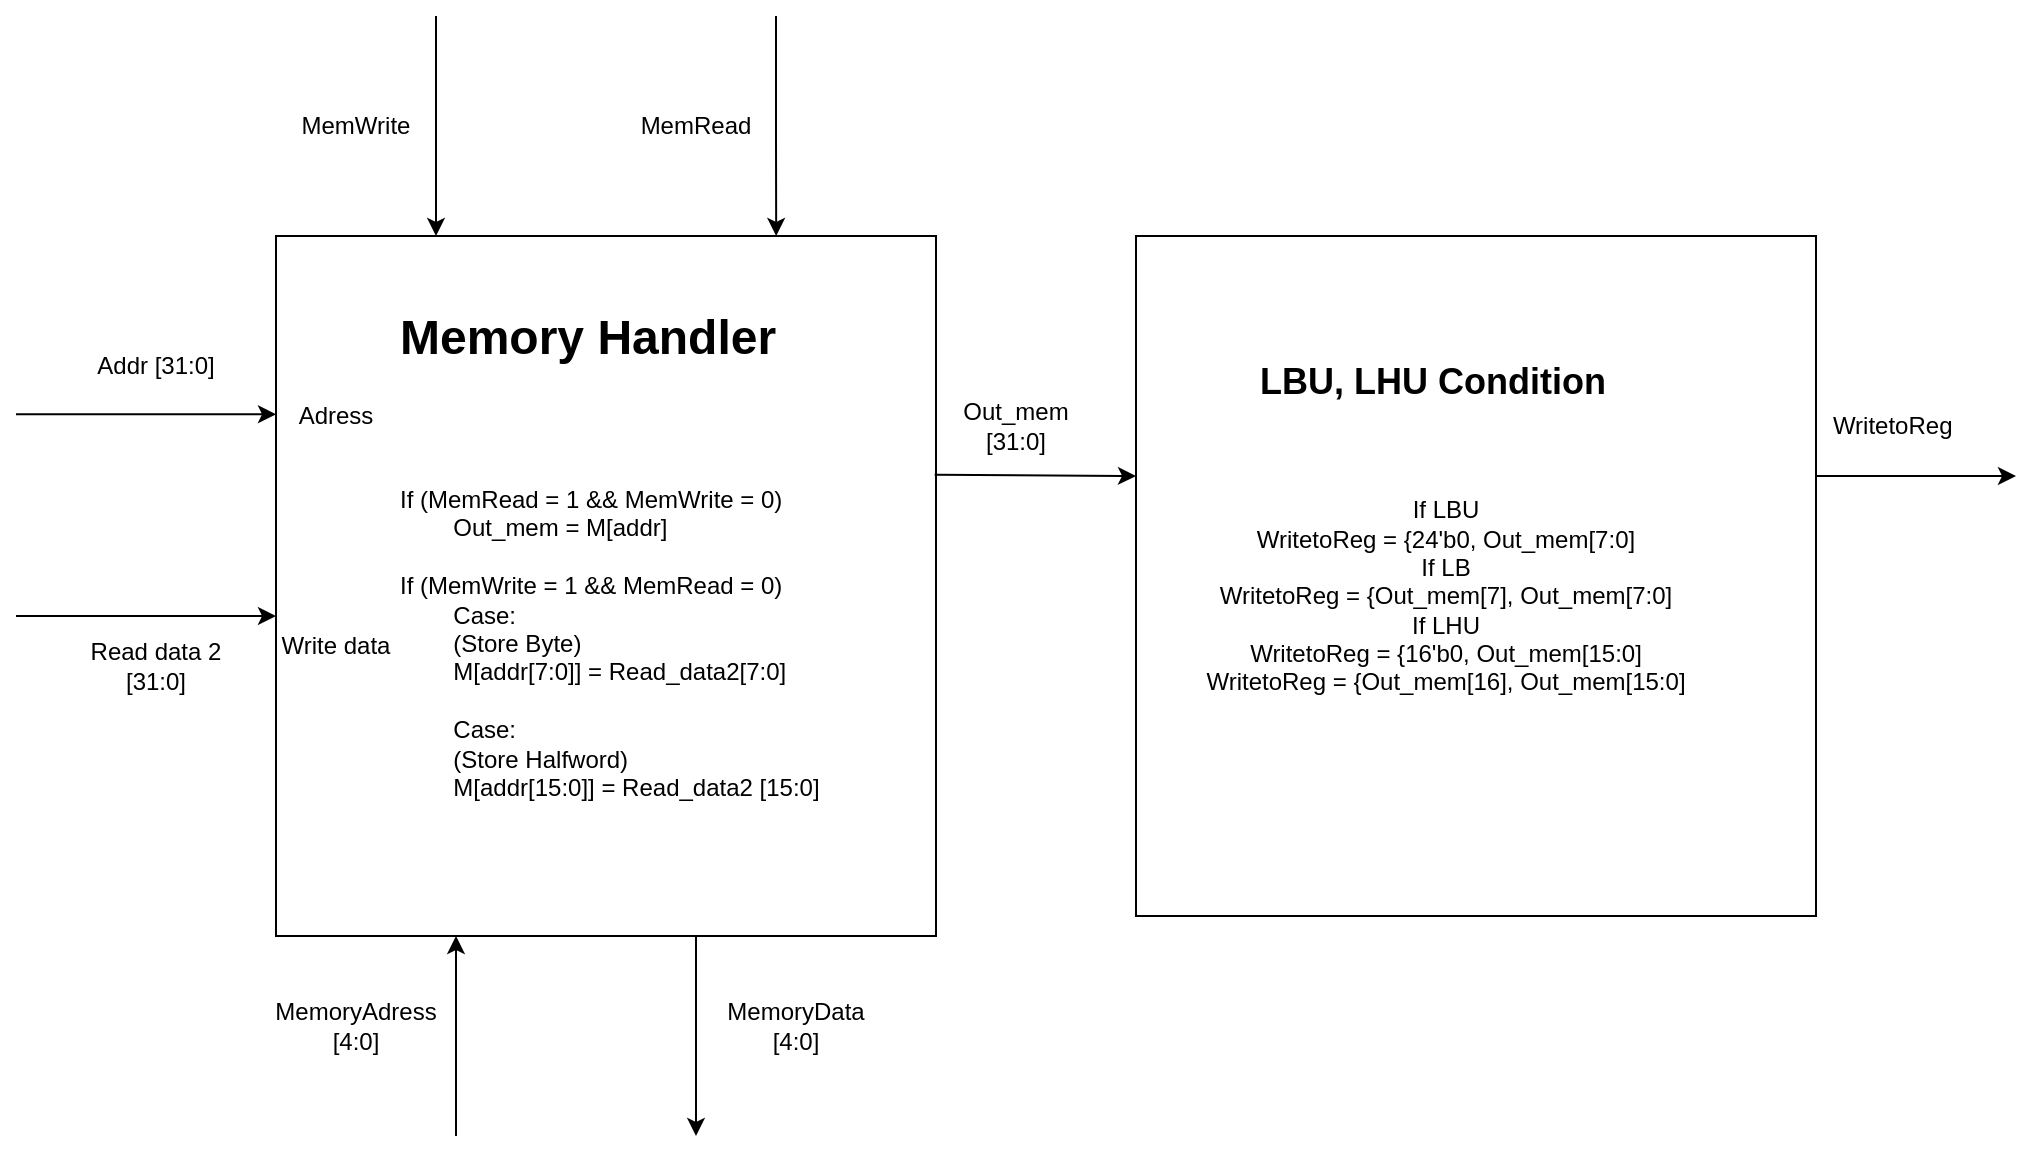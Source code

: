 <mxfile version="24.5.5" type="github">
  <diagram name="Trang-1" id="H_r4qNMvlrrulFxureWI">
    <mxGraphModel dx="1604" dy="756" grid="1" gridSize="10" guides="1" tooltips="1" connect="1" arrows="1" fold="1" page="1" pageScale="1" pageWidth="827" pageHeight="1169" math="0" shadow="0">
      <root>
        <mxCell id="0" />
        <mxCell id="1" parent="0" />
        <mxCell id="SlMsK9wnepzmydgbSHyS-1" value="" style="rounded=0;whiteSpace=wrap;html=1;" parent="1" vertex="1">
          <mxGeometry x="250" y="190" width="330" height="350" as="geometry" />
        </mxCell>
        <mxCell id="SlMsK9wnepzmydgbSHyS-2" value="" style="endArrow=classic;html=1;rounded=0;entryX=-0.006;entryY=0.804;entryDx=0;entryDy=0;entryPerimeter=0;" parent="1" edge="1">
          <mxGeometry width="50" height="50" relative="1" as="geometry">
            <mxPoint x="120" y="380" as="sourcePoint" />
            <mxPoint x="250.0" y="380.0" as="targetPoint" />
          </mxGeometry>
        </mxCell>
        <mxCell id="SlMsK9wnepzmydgbSHyS-3" value="Read data 2 [31:0]" style="text;html=1;align=center;verticalAlign=middle;whiteSpace=wrap;rounded=0;" parent="1" vertex="1">
          <mxGeometry x="150" y="390" width="80" height="30" as="geometry" />
        </mxCell>
        <mxCell id="SlMsK9wnepzmydgbSHyS-4" value="" style="endArrow=classic;html=1;rounded=0;" parent="1" edge="1">
          <mxGeometry width="50" height="50" relative="1" as="geometry">
            <mxPoint x="120" y="279.13" as="sourcePoint" />
            <mxPoint x="250" y="279.13" as="targetPoint" />
          </mxGeometry>
        </mxCell>
        <mxCell id="SlMsK9wnepzmydgbSHyS-5" value="Addr [31:0]" style="text;html=1;align=center;verticalAlign=middle;whiteSpace=wrap;rounded=0;" parent="1" vertex="1">
          <mxGeometry x="150" y="240" width="80" height="30" as="geometry" />
        </mxCell>
        <mxCell id="SlMsK9wnepzmydgbSHyS-6" value="Write data" style="text;html=1;align=center;verticalAlign=middle;whiteSpace=wrap;rounded=0;" parent="1" vertex="1">
          <mxGeometry x="250" y="380" width="60" height="30" as="geometry" />
        </mxCell>
        <mxCell id="SlMsK9wnepzmydgbSHyS-7" value="Adress" style="text;html=1;align=center;verticalAlign=middle;whiteSpace=wrap;rounded=0;" parent="1" vertex="1">
          <mxGeometry x="250" y="265" width="60" height="30" as="geometry" />
        </mxCell>
        <mxCell id="SlMsK9wnepzmydgbSHyS-8" value="" style="endArrow=classic;html=1;rounded=0;entryX=0.342;entryY=-0.002;entryDx=0;entryDy=0;entryPerimeter=0;" parent="1" edge="1">
          <mxGeometry width="50" height="50" relative="1" as="geometry">
            <mxPoint x="330" y="80" as="sourcePoint" />
            <mxPoint x="330" y="190" as="targetPoint" />
            <Array as="points" />
          </mxGeometry>
        </mxCell>
        <mxCell id="SlMsK9wnepzmydgbSHyS-9" value="MemWrite" style="text;html=1;align=center;verticalAlign=middle;whiteSpace=wrap;rounded=0;" parent="1" vertex="1">
          <mxGeometry x="260" y="120" width="60" height="30" as="geometry" />
        </mxCell>
        <mxCell id="SlMsK9wnepzmydgbSHyS-10" value="" style="endArrow=classic;html=1;rounded=0;entryX=0.839;entryY=0;entryDx=0;entryDy=0;entryPerimeter=0;" parent="1" edge="1">
          <mxGeometry width="50" height="50" relative="1" as="geometry">
            <mxPoint x="500" y="80" as="sourcePoint" />
            <mxPoint x="500.09" y="190" as="targetPoint" />
            <Array as="points">
              <mxPoint x="500" y="140" />
            </Array>
          </mxGeometry>
        </mxCell>
        <mxCell id="SlMsK9wnepzmydgbSHyS-11" value="MemRead" style="text;html=1;align=center;verticalAlign=middle;whiteSpace=wrap;rounded=0;" parent="1" vertex="1">
          <mxGeometry x="430" y="120" width="60" height="30" as="geometry" />
        </mxCell>
        <mxCell id="SlMsK9wnepzmydgbSHyS-12" value="" style="endArrow=classic;html=1;rounded=0;exitX=0.998;exitY=0.341;exitDx=0;exitDy=0;exitPerimeter=0;" parent="1" source="SlMsK9wnepzmydgbSHyS-1" edge="1">
          <mxGeometry width="50" height="50" relative="1" as="geometry">
            <mxPoint x="560" y="310" as="sourcePoint" />
            <mxPoint x="680" y="310" as="targetPoint" />
          </mxGeometry>
        </mxCell>
        <mxCell id="SlMsK9wnepzmydgbSHyS-13" value="&lt;h1 style=&quot;margin-top: 0px;&quot;&gt;Memory Handler&lt;/h1&gt;&lt;div&gt;&lt;br&gt;&lt;/div&gt;&lt;div&gt;&lt;br&gt;&lt;/div&gt;&lt;div&gt;&lt;br&gt;&lt;/div&gt;&lt;div&gt;If (MemRead = 1 &amp;amp;&amp;amp; MemWrite = 0)&amp;nbsp;&lt;/div&gt;&lt;div&gt;&lt;span style=&quot;white-space: pre;&quot;&gt;&#x9;&lt;/span&gt;&lt;span style=&quot;background-color: initial;&quot;&gt;Out_mem = M[addr]&lt;/span&gt;&lt;br&gt;&lt;/div&gt;&lt;div&gt;&lt;br&gt;&lt;/div&gt;&lt;div&gt;If (MemWrite = 1 &amp;amp;&amp;amp; MemRead = 0)&lt;/div&gt;&lt;div&gt;&lt;span style=&quot;white-space: pre;&quot;&gt;&#x9;&lt;/span&gt;Case:&amp;nbsp;&lt;/div&gt;&lt;div&gt;&lt;span style=&quot;white-space: pre;&quot;&gt;&#x9;&lt;/span&gt;(Store Byte)&lt;br&gt;&lt;/div&gt;&lt;div&gt;&lt;span style=&quot;white-space: pre;&quot;&gt;&#x9;&lt;/span&gt;M[addr[7:0]] = Read_data2[7:0]&lt;br&gt;&lt;/div&gt;&lt;div&gt;&lt;br&gt;&lt;/div&gt;&lt;div&gt;&lt;span style=&quot;white-space: pre;&quot;&gt;&#x9;&lt;/span&gt;Case:&amp;nbsp;&lt;br&gt;&lt;/div&gt;&lt;div&gt;&lt;span style=&quot;white-space: pre;&quot;&gt;&#x9;&lt;/span&gt;(Store Halfword)&lt;br&gt;&lt;/div&gt;&lt;div&gt;&lt;span style=&quot;white-space: pre;&quot;&gt;&#x9;&lt;/span&gt;M[addr[15:0]] = Read_data2 [15:0]&lt;/div&gt;" style="text;html=1;whiteSpace=wrap;overflow=hidden;rounded=0;" parent="1" vertex="1">
          <mxGeometry x="310" y="220" width="260" height="290" as="geometry" />
        </mxCell>
        <mxCell id="SlMsK9wnepzmydgbSHyS-14" value="Out_mem [31:0]" style="text;html=1;align=center;verticalAlign=middle;whiteSpace=wrap;rounded=0;" parent="1" vertex="1">
          <mxGeometry x="590" y="270" width="60" height="30" as="geometry" />
        </mxCell>
        <mxCell id="d4G7tELL4zlHv5mUzbre-1" value="" style="whiteSpace=wrap;html=1;aspect=fixed;" parent="1" vertex="1">
          <mxGeometry x="680" y="190" width="340" height="340" as="geometry" />
        </mxCell>
        <mxCell id="d4G7tELL4zlHv5mUzbre-3" value="If LBU&lt;div&gt;WritetoReg = {24&#39;b0, Out_mem[7:0]&lt;/div&gt;&lt;div&gt;If LB&lt;/div&gt;&lt;div&gt;WritetoReg = {Out_mem[7], Out_mem[7:0]&lt;/div&gt;&lt;div&gt;If LHU&lt;/div&gt;&lt;div&gt;WritetoReg = {16&#39;b0, Out_mem[15:0]&lt;/div&gt;&lt;div&gt;&lt;span style=&quot;background-color: initial;&quot;&gt;WritetoReg = {Out_mem[16], Out_mem[15:0]&lt;/span&gt;&lt;/div&gt;" style="text;html=1;align=center;verticalAlign=middle;whiteSpace=wrap;rounded=0;" parent="1" vertex="1">
          <mxGeometry x="690" y="300" width="290" height="140" as="geometry" />
        </mxCell>
        <mxCell id="d4G7tELL4zlHv5mUzbre-4" value="" style="endArrow=classic;html=1;rounded=0;" parent="1" edge="1">
          <mxGeometry width="50" height="50" relative="1" as="geometry">
            <mxPoint x="1020" y="310" as="sourcePoint" />
            <mxPoint x="1120" y="310" as="targetPoint" />
          </mxGeometry>
        </mxCell>
        <mxCell id="d4G7tELL4zlHv5mUzbre-5" value="WritetoReg&amp;nbsp;" style="text;html=1;align=center;verticalAlign=middle;whiteSpace=wrap;rounded=0;" parent="1" vertex="1">
          <mxGeometry x="1030" y="270" width="60" height="30" as="geometry" />
        </mxCell>
        <mxCell id="d4G7tELL4zlHv5mUzbre-6" value="&lt;h1 style=&quot;margin-top: 0px;&quot;&gt;&lt;font style=&quot;font-size: 18px;&quot;&gt;LBU, LHU Condition&lt;/font&gt;&lt;/h1&gt;" style="text;html=1;whiteSpace=wrap;overflow=hidden;rounded=0;" parent="1" vertex="1">
          <mxGeometry x="740" y="240" width="180" height="50" as="geometry" />
        </mxCell>
        <mxCell id="nYYsBkUTJJwEVYlqWwGL-1" value="" style="endArrow=classic;html=1;rounded=0;" parent="1" edge="1">
          <mxGeometry width="50" height="50" relative="1" as="geometry">
            <mxPoint x="340" y="640" as="sourcePoint" />
            <mxPoint x="340" y="540" as="targetPoint" />
          </mxGeometry>
        </mxCell>
        <mxCell id="nYYsBkUTJJwEVYlqWwGL-2" value="" style="endArrow=classic;html=1;rounded=0;" parent="1" edge="1">
          <mxGeometry width="50" height="50" relative="1" as="geometry">
            <mxPoint x="460" y="540" as="sourcePoint" />
            <mxPoint x="460" y="640" as="targetPoint" />
          </mxGeometry>
        </mxCell>
        <mxCell id="nYYsBkUTJJwEVYlqWwGL-3" value="MemoryAdress&lt;div&gt;[4:0]&lt;/div&gt;" style="text;html=1;align=center;verticalAlign=middle;whiteSpace=wrap;rounded=0;" parent="1" vertex="1">
          <mxGeometry x="260" y="570" width="60" height="30" as="geometry" />
        </mxCell>
        <mxCell id="nYYsBkUTJJwEVYlqWwGL-4" value="MemoryData&lt;div&gt;[4:0]&lt;/div&gt;" style="text;html=1;align=center;verticalAlign=middle;whiteSpace=wrap;rounded=0;" parent="1" vertex="1">
          <mxGeometry x="480" y="570" width="60" height="30" as="geometry" />
        </mxCell>
      </root>
    </mxGraphModel>
  </diagram>
</mxfile>
